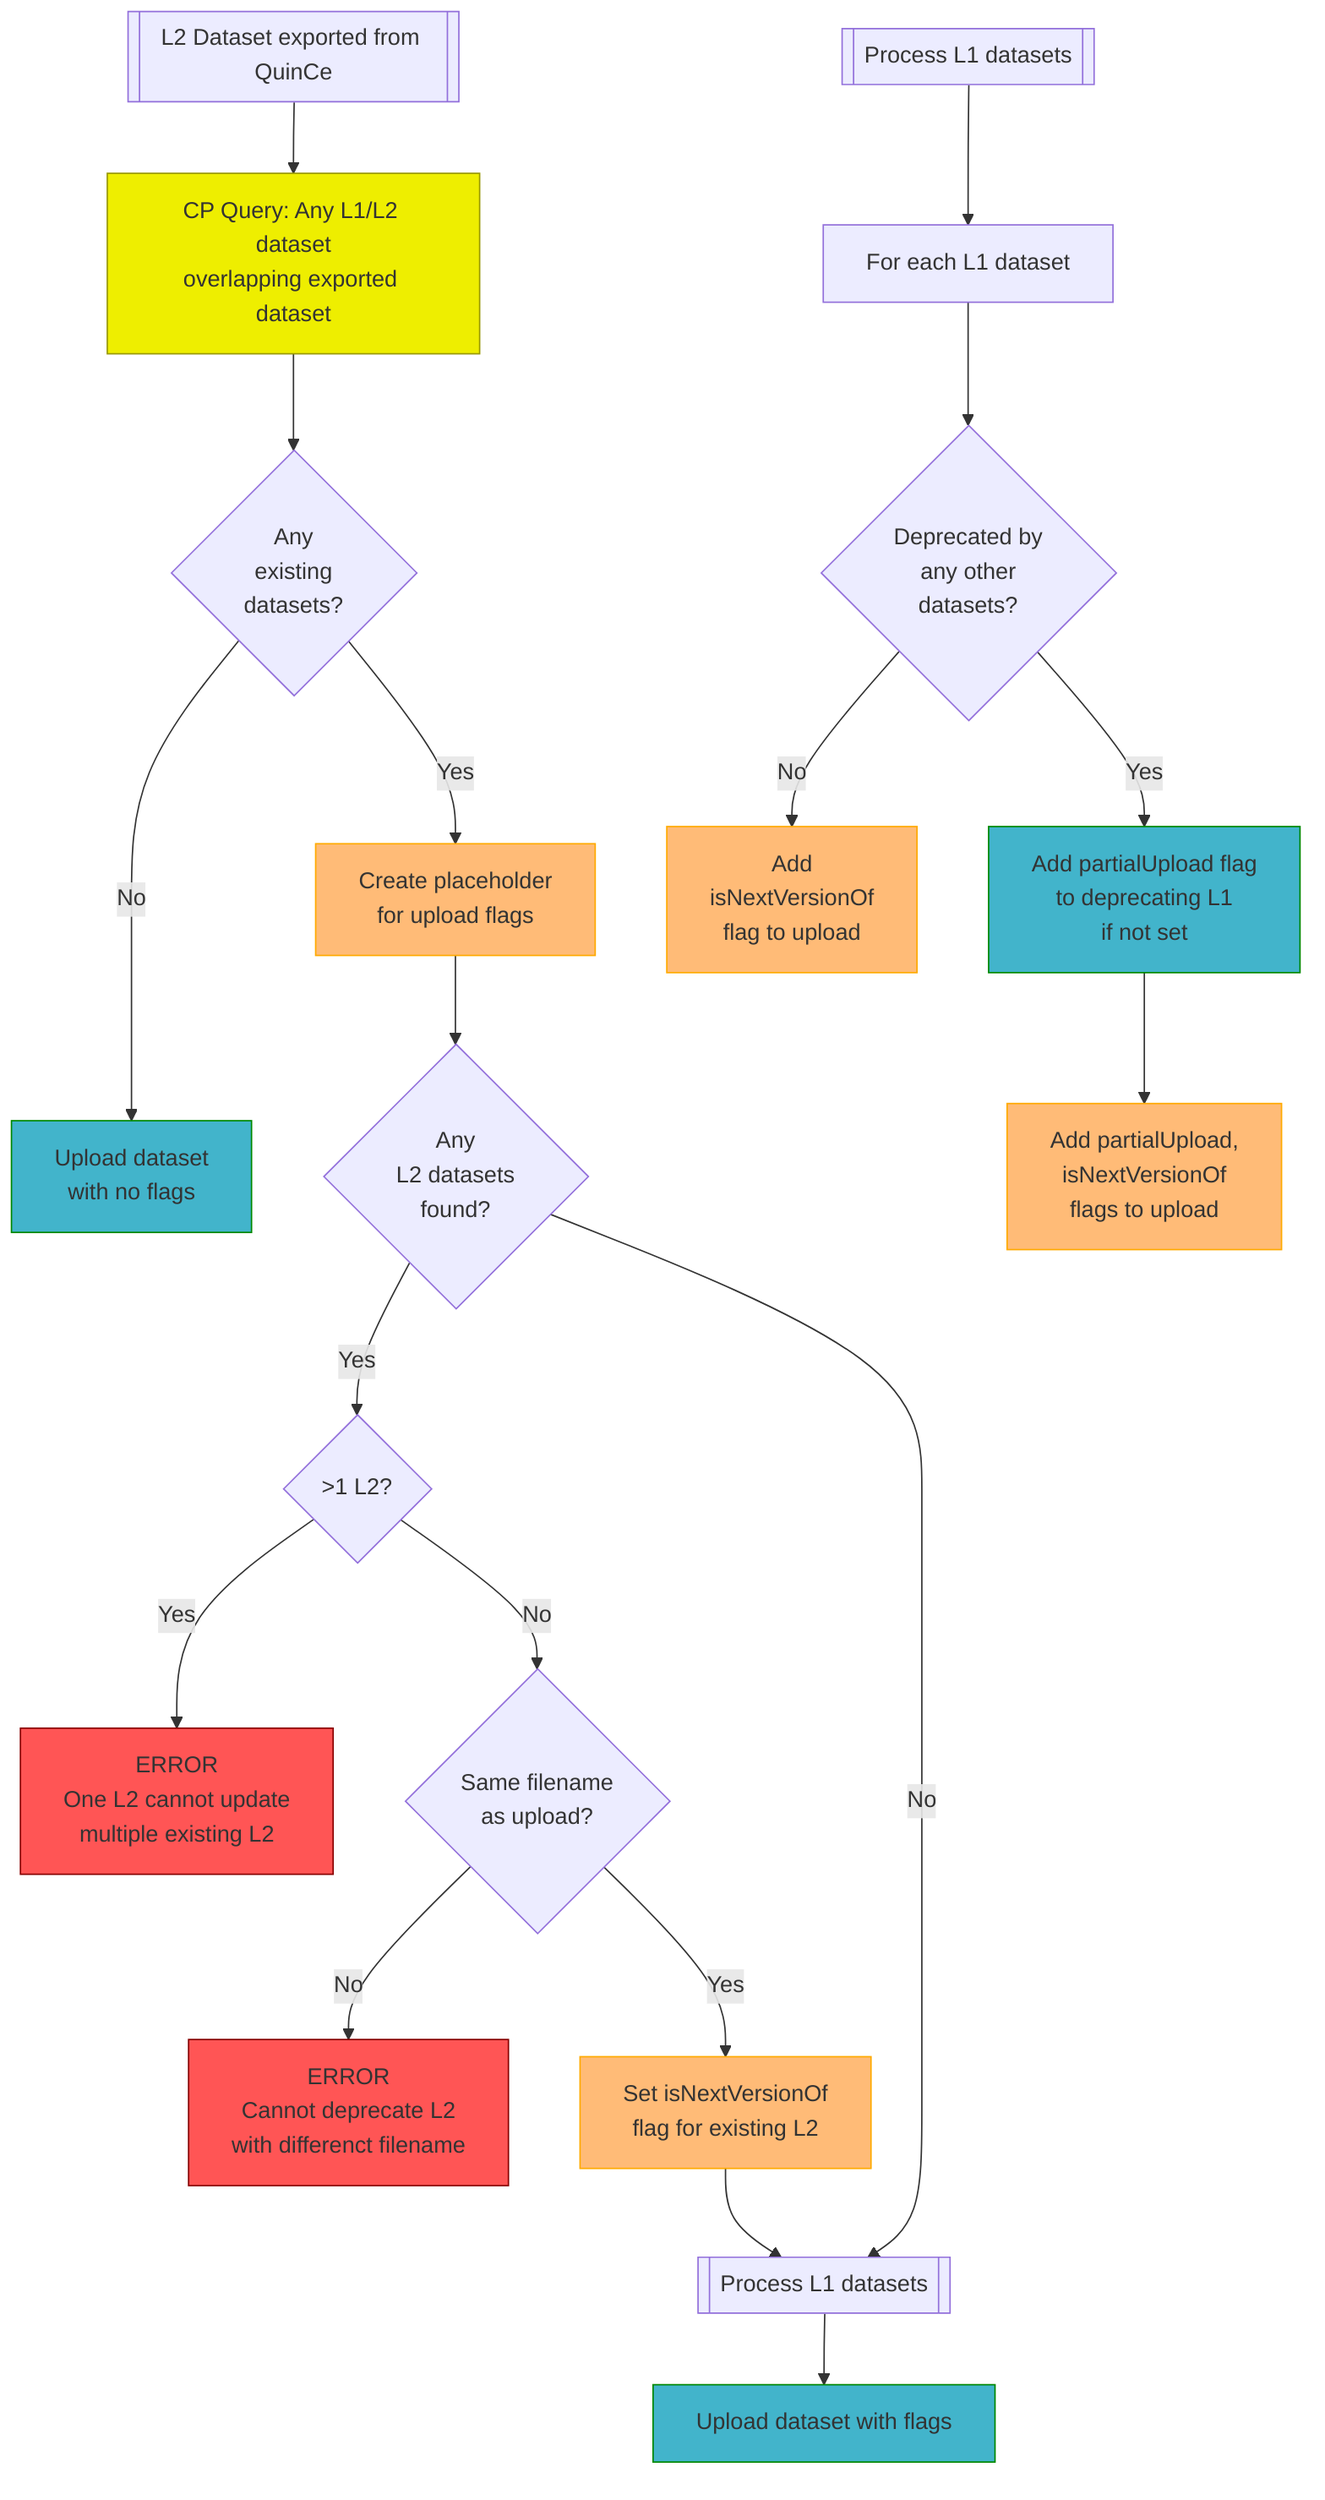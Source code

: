 flowchart TD
  exported[[L2 Dataset exported from QuinCe]]
  q_existing[CP Query: Any L1/L2 dataset<br>overlapping exported dataset]:::query
  any_existing{Any<br>existing<br>datasets?}

  any_l2{Any<br>L2 datasets<br>found?}

  multi_l2{>1 L2?}
  err_multi_l2[ERROR<br>One L2 cannot update<br>multiple existing L2]:::error

  same_filename{Same filename<br>as upload?}
  err_diff_filename[ERROR<br>Cannot deprecate L2<br>with differenct filename]:::error

  l2_next_l2[Set isNextVersionOf<br>flag for existing L2]:::flags

  l2_placeholder[Create placeholder<br>for upload flags]:::flags


  upload_l2_no_flags[Upload dataset<br>with no flags]:::upload
  upload_l2[Upload dataset with flags]:::upload

  process_l1_target[[Process L1 datasets]]
  process_l1_start[[Process L1 datasets]]

  l1_loop[For each L1 dataset]
  other_deprecate{Deprecated by<br>any other<br>datasets?}

  set_l2_full[Add<br>isNextVersionOf<br>flag to upload]:::flags

  set_l1_partial[Add partialUpload flag<br>to deprecating L1<br>if not set]:::upload
  set_l2_partial[Add partialUpload,<br>isNextVersionOf<br>flags to upload]:::flags

  exported-->q_existing
  q_existing-->any_existing

  any_existing--->|No|upload_l2_no_flags

  any_existing-->|Yes|l2_placeholder
  l2_placeholder-->any_l2

  any_l2-->|Yes|multi_l2

  multi_l2-->|Yes|err_multi_l2
  multi_l2-->|No|same_filename

  same_filename-->|No|err_diff_filename
  same_filename-->|Yes|l2_next_l2

  l2_next_l2-->process_l1_target

  any_l2-->|No|process_l1_target

  process_l1_target-->upload_l2

  process_l1_start-->l1_loop
  l1_loop-->other_deprecate
  other_deprecate-->|No|set_l2_full

  other_deprecate-->|Yes|set_l1_partial
  set_l1_partial-->set_l2_partial

  classDef upload fill:#42b4cb,stroke:#080
  classDef error fill:#f55,stroke:#800
  classDef query fill:#ee0,stroke:#990
  classDef flags fill:#fb7,stroke:#fa0